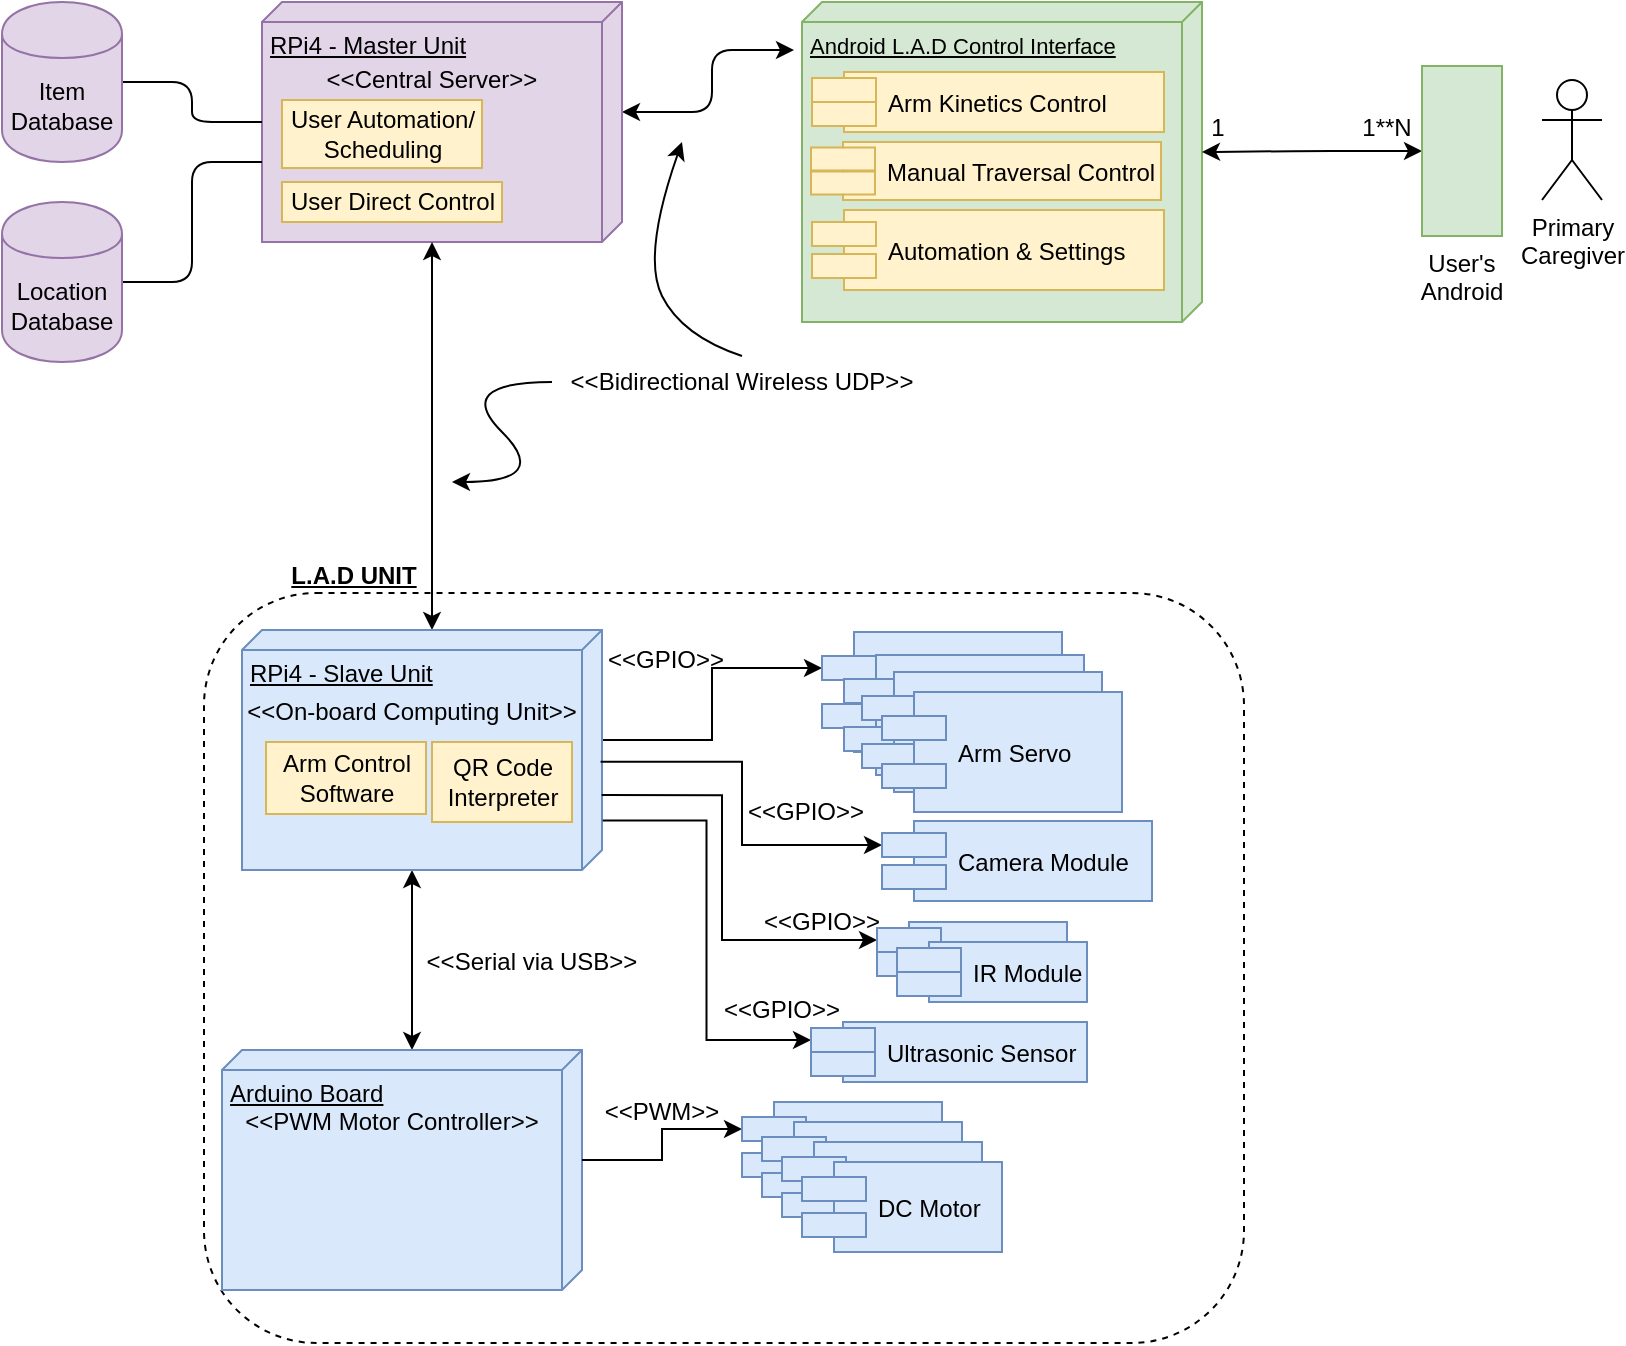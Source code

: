<mxfile version="12.0.2" type="google" pages="1"><diagram id="2tXRXLTsU77u-D5ke1Wu" name="Page-1"><mxGraphModel dx="1093" dy="796" grid="1" gridSize="10" guides="1" tooltips="1" connect="1" arrows="1" fold="1" page="1" pageScale="1" pageWidth="1100" pageHeight="850" math="0" shadow="0"><root><mxCell id="0"/><mxCell id="1" parent="0"/><mxCell id="Igqfut0wrf0vYD5VxPxS-41" value="" style="rounded=1;html=1;labelBackgroundColor=none;textOpacity=90;dashed=1;" parent="1" vertex="1"><mxGeometry x="361" y="405.5" width="520" height="375" as="geometry"/></mxCell><mxCell id="Igqfut0wrf0vYD5VxPxS-1" value="Primary&lt;br&gt;Caregiver" style="shape=umlActor;verticalLabelPosition=bottom;labelBackgroundColor=#ffffff;verticalAlign=top;html=1;outlineConnect=0;" parent="1" vertex="1"><mxGeometry x="1030" y="149" width="30" height="60" as="geometry"/></mxCell><mxCell id="Igqfut0wrf0vYD5VxPxS-38" style="edgeStyle=orthogonalEdgeStyle;rounded=1;orthogonalLoop=1;jettySize=auto;html=1;exitX=0;exitY=0;exitDx=55;exitDy=0;exitPerimeter=0;entryX=0.15;entryY=1.02;entryDx=0;entryDy=0;entryPerimeter=0;startArrow=classic;startFill=1;endArrow=classic;endFill=1;" parent="1" source="Igqfut0wrf0vYD5VxPxS-4" target="Igqfut0wrf0vYD5VxPxS-24" edge="1"><mxGeometry relative="1" as="geometry"/></mxCell><mxCell id="Igqfut0wrf0vYD5VxPxS-4" value="RPi4 - Master Unit" style="verticalAlign=top;align=left;spacingTop=8;spacingLeft=2;spacingRight=12;shape=cube;size=10;direction=south;fontStyle=4;html=1;fillColor=#e1d5e7;strokeColor=#9673a6;" parent="1" vertex="1"><mxGeometry x="390" y="110" width="180" height="120" as="geometry"/></mxCell><mxCell id="Igqfut0wrf0vYD5VxPxS-13" style="edgeStyle=orthogonalEdgeStyle;rounded=1;orthogonalLoop=1;jettySize=auto;html=1;exitX=0;exitY=0;exitDx=0;exitDy=85;exitPerimeter=0;entryX=0;entryY=0;entryDx=120;entryDy=95;entryPerimeter=0;endArrow=classic;endFill=1;startArrow=classic;startFill=1;" parent="1" source="Igqfut0wrf0vYD5VxPxS-5" target="Igqfut0wrf0vYD5VxPxS-4" edge="1"><mxGeometry relative="1" as="geometry"/></mxCell><mxCell id="Igqfut0wrf0vYD5VxPxS-20" style="edgeStyle=orthogonalEdgeStyle;rounded=1;orthogonalLoop=1;jettySize=auto;html=1;exitX=0;exitY=0;exitDx=120;exitDy=95;exitPerimeter=0;entryX=0;entryY=0;entryDx=0;entryDy=85;entryPerimeter=0;startArrow=classic;startFill=1;endArrow=classic;endFill=1;" parent="1" source="Igqfut0wrf0vYD5VxPxS-5" target="Igqfut0wrf0vYD5VxPxS-16" edge="1"><mxGeometry relative="1" as="geometry"/></mxCell><mxCell id="BjJI28QUoBxcN2RqM5Zi-13" style="edgeStyle=orthogonalEdgeStyle;rounded=0;orthogonalLoop=1;jettySize=auto;html=1;exitX=0;exitY=0;exitDx=55;exitDy=0;exitPerimeter=0;entryX=0;entryY=0.3;entryDx=0;entryDy=0;startArrow=none;startFill=0;endArrow=classic;endFill=1;" parent="1" source="Igqfut0wrf0vYD5VxPxS-5" target="BjJI28QUoBxcN2RqM5Zi-9" edge="1"><mxGeometry relative="1" as="geometry"/></mxCell><mxCell id="Igqfut0wrf0vYD5VxPxS-5" value="RPi4 - Slave Unit" style="verticalAlign=top;align=left;spacingTop=8;spacingLeft=2;spacingRight=12;shape=cube;size=10;direction=south;fontStyle=4;html=1;fillColor=#dae8fc;strokeColor=#6c8ebf;" parent="1" vertex="1"><mxGeometry x="380" y="424" width="180" height="120" as="geometry"/></mxCell><mxCell id="Igqfut0wrf0vYD5VxPxS-6" value="&amp;lt;&amp;lt;Central Server&amp;gt;&amp;gt;" style="text;html=1;strokeColor=none;fillColor=none;align=center;verticalAlign=middle;whiteSpace=wrap;rounded=0;" parent="1" vertex="1"><mxGeometry x="410" y="139" width="130" height="20" as="geometry"/></mxCell><mxCell id="Igqfut0wrf0vYD5VxPxS-7" value="&amp;lt;&amp;lt;On-board Computing Unit&amp;gt;&amp;gt;" style="text;html=1;strokeColor=none;fillColor=none;align=center;verticalAlign=middle;whiteSpace=wrap;rounded=0;" parent="1" vertex="1"><mxGeometry x="380" y="455" width="170" height="20" as="geometry"/></mxCell><mxCell id="Igqfut0wrf0vYD5VxPxS-10" style="edgeStyle=orthogonalEdgeStyle;rounded=1;orthogonalLoop=1;jettySize=auto;html=1;exitX=1;exitY=0.5;exitDx=0;exitDy=0;endArrow=none;endFill=0;" parent="1" source="Igqfut0wrf0vYD5VxPxS-8" target="Igqfut0wrf0vYD5VxPxS-4" edge="1"><mxGeometry relative="1" as="geometry"/></mxCell><mxCell id="Igqfut0wrf0vYD5VxPxS-8" value="Item Database" style="shape=cylinder;whiteSpace=wrap;html=1;boundedLbl=1;backgroundOutline=1;fillColor=#e1d5e7;strokeColor=#9673a6;" parent="1" vertex="1"><mxGeometry x="260" y="110" width="60" height="80" as="geometry"/></mxCell><mxCell id="Igqfut0wrf0vYD5VxPxS-11" style="edgeStyle=orthogonalEdgeStyle;rounded=1;orthogonalLoop=1;jettySize=auto;html=1;exitX=1;exitY=0.5;exitDx=0;exitDy=0;entryX=0.667;entryY=1;entryDx=0;entryDy=0;entryPerimeter=0;endArrow=none;endFill=0;" parent="1" source="Igqfut0wrf0vYD5VxPxS-9" target="Igqfut0wrf0vYD5VxPxS-4" edge="1"><mxGeometry relative="1" as="geometry"/></mxCell><mxCell id="Igqfut0wrf0vYD5VxPxS-9" value="Location Database" style="shape=cylinder;whiteSpace=wrap;html=1;boundedLbl=1;backgroundOutline=1;fillColor=#e1d5e7;strokeColor=#9673a6;" parent="1" vertex="1"><mxGeometry x="260" y="210" width="60" height="80" as="geometry"/></mxCell><mxCell id="Igqfut0wrf0vYD5VxPxS-14" value="&amp;lt;&amp;lt;Bidirectional Wireless UDP&amp;gt;&amp;gt;" style="text;html=1;strokeColor=none;fillColor=none;align=center;verticalAlign=middle;whiteSpace=wrap;rounded=0;rotation=0;" parent="1" vertex="1"><mxGeometry x="540" y="290" width="180" height="20" as="geometry"/></mxCell><mxCell id="Igqfut0wrf0vYD5VxPxS-16" value="Arduino Board" style="verticalAlign=top;align=left;spacingTop=8;spacingLeft=2;spacingRight=12;shape=cube;size=10;direction=south;fontStyle=4;html=1;fillColor=#dae8fc;strokeColor=#6c8ebf;" parent="1" vertex="1"><mxGeometry x="370" y="634" width="180" height="120" as="geometry"/></mxCell><mxCell id="Igqfut0wrf0vYD5VxPxS-17" value="&amp;lt;&amp;lt;PWM Motor Controller&amp;gt;&amp;gt;" style="text;html=1;strokeColor=none;fillColor=none;align=center;verticalAlign=middle;whiteSpace=wrap;rounded=0;" parent="1" vertex="1"><mxGeometry x="375" y="660" width="160" height="20" as="geometry"/></mxCell><mxCell id="Igqfut0wrf0vYD5VxPxS-21" value="&amp;lt;&amp;lt;Serial via USB&amp;gt;&amp;gt;" style="text;html=1;strokeColor=none;fillColor=none;align=center;verticalAlign=middle;whiteSpace=wrap;rounded=0;rotation=0;" parent="1" vertex="1"><mxGeometry x="470" y="580" width="110" height="20" as="geometry"/></mxCell><mxCell id="Igqfut0wrf0vYD5VxPxS-24" value="&lt;font style=&quot;font-size: 11px&quot;&gt;Android L.A.D Control Interface&lt;/font&gt;" style="verticalAlign=top;align=left;spacingTop=8;spacingLeft=2;spacingRight=12;shape=cube;size=10;direction=south;fontStyle=4;html=1;fillColor=#d5e8d4;strokeColor=#82b366;" parent="1" vertex="1"><mxGeometry x="660" y="110" width="200" height="160" as="geometry"/></mxCell><mxCell id="Igqfut0wrf0vYD5VxPxS-25" value="Arm Kinetics Control" style="shape=component;align=left;spacingLeft=36;fillColor=#fff2cc;strokeColor=#d6b656;" parent="1" vertex="1"><mxGeometry x="665" y="145" width="176" height="30" as="geometry"/></mxCell><mxCell id="Igqfut0wrf0vYD5VxPxS-26" value="Manual Traversal Control" style="shape=component;align=left;spacingLeft=36;fillColor=#fff2cc;strokeColor=#d6b656;" parent="1" vertex="1"><mxGeometry x="664.5" y="180" width="175" height="29" as="geometry"/></mxCell><mxCell id="Igqfut0wrf0vYD5VxPxS-27" value="Automation &amp; Settings" style="shape=component;align=left;spacingLeft=36;fillColor=#fff2cc;strokeColor=#d6b656;" parent="1" vertex="1"><mxGeometry x="665" y="214" width="176" height="40" as="geometry"/></mxCell><mxCell id="Igqfut0wrf0vYD5VxPxS-29" value="1" style="text;html=1;strokeColor=none;fillColor=none;align=center;verticalAlign=middle;whiteSpace=wrap;rounded=0;" parent="1" vertex="1"><mxGeometry x="863" y="163" width="10" height="20" as="geometry"/></mxCell><mxCell id="Igqfut0wrf0vYD5VxPxS-30" value="1**N" style="text;html=1;strokeColor=none;fillColor=none;align=center;verticalAlign=middle;whiteSpace=wrap;rounded=0;" parent="1" vertex="1"><mxGeometry x="940" y="163" width="25" height="20" as="geometry"/></mxCell><mxCell id="Igqfut0wrf0vYD5VxPxS-34" style="edgeStyle=orthogonalEdgeStyle;rounded=1;orthogonalLoop=1;jettySize=auto;html=1;entryX=0;entryY=0;entryDx=75;entryDy=0;entryPerimeter=0;startArrow=classic;startFill=1;endArrow=classic;endFill=1;" parent="1" source="Igqfut0wrf0vYD5VxPxS-33" target="Igqfut0wrf0vYD5VxPxS-24" edge="1"><mxGeometry relative="1" as="geometry"/></mxCell><mxCell id="Igqfut0wrf0vYD5VxPxS-33" value="User's Android" style="rounded=0;whiteSpace=wrap;html=1;rotation=0;labelPosition=center;verticalLabelPosition=bottom;align=center;verticalAlign=top;fillColor=#d5e8d4;strokeColor=#82b366;" parent="1" vertex="1"><mxGeometry x="970" y="142" width="40" height="85" as="geometry"/></mxCell><mxCell id="Igqfut0wrf0vYD5VxPxS-39" value="" style="curved=1;endArrow=classic;html=1;" parent="1" edge="1"><mxGeometry width="50" height="50" relative="1" as="geometry"><mxPoint x="535" y="300" as="sourcePoint"/><mxPoint x="485" y="350" as="targetPoint"/><Array as="points"><mxPoint x="485" y="300"/><mxPoint x="535" y="350"/></Array></mxGeometry></mxCell><mxCell id="Igqfut0wrf0vYD5VxPxS-40" value="" style="curved=1;endArrow=classic;html=1;" parent="1" edge="1"><mxGeometry width="50" height="50" relative="1" as="geometry"><mxPoint x="630" y="287" as="sourcePoint"/><mxPoint x="600" y="180" as="targetPoint"/><Array as="points"><mxPoint x="630" y="287"/><mxPoint x="600" y="277"/><mxPoint x="580" y="237"/></Array></mxGeometry></mxCell><mxCell id="BjJI28QUoBxcN2RqM5Zi-1" value="L.A.D UNIT" style="text;html=1;strokeColor=none;fillColor=none;align=center;verticalAlign=middle;whiteSpace=wrap;rounded=0;fontStyle=5" parent="1" vertex="1"><mxGeometry x="391" y="387" width="90" height="20" as="geometry"/></mxCell><mxCell id="BjJI28QUoBxcN2RqM5Zi-7" style="edgeStyle=orthogonalEdgeStyle;rounded=0;orthogonalLoop=1;jettySize=auto;html=1;exitX=0;exitY=0.3;exitDx=0;exitDy=0;entryX=0;entryY=0;entryDx=55;entryDy=0;entryPerimeter=0;startArrow=classic;startFill=1;endArrow=none;endFill=0;" parent="1" source="BjJI28QUoBxcN2RqM5Zi-3" target="Igqfut0wrf0vYD5VxPxS-16" edge="1"><mxGeometry relative="1" as="geometry"/></mxCell><mxCell id="BjJI28QUoBxcN2RqM5Zi-3" value="DC Motor" style="shape=component;align=left;spacingLeft=36;fillColor=#dae8fc;strokeColor=#6c8ebf;" parent="1" vertex="1"><mxGeometry x="630" y="660" width="100" height="45" as="geometry"/></mxCell><mxCell id="BjJI28QUoBxcN2RqM5Zi-4" value="DC Motor" style="shape=component;align=left;spacingLeft=36;fillColor=#dae8fc;strokeColor=#6c8ebf;" parent="1" vertex="1"><mxGeometry x="640" y="670" width="100" height="45" as="geometry"/></mxCell><mxCell id="BjJI28QUoBxcN2RqM5Zi-5" value="DC Motor" style="shape=component;align=left;spacingLeft=36;fillColor=#dae8fc;strokeColor=#6c8ebf;" parent="1" vertex="1"><mxGeometry x="650" y="680" width="100" height="45" as="geometry"/></mxCell><mxCell id="BjJI28QUoBxcN2RqM5Zi-6" value="DC Motor" style="shape=component;align=left;spacingLeft=36;fillColor=#dae8fc;strokeColor=#6c8ebf;" parent="1" vertex="1"><mxGeometry x="660" y="690" width="100" height="45" as="geometry"/></mxCell><mxCell id="BjJI28QUoBxcN2RqM5Zi-8" value="&amp;lt;&amp;lt;PWM&amp;gt;&amp;gt;" style="text;html=1;strokeColor=none;fillColor=none;align=center;verticalAlign=middle;whiteSpace=wrap;rounded=0;" parent="1" vertex="1"><mxGeometry x="560" y="655" width="60" height="20" as="geometry"/></mxCell><mxCell id="BjJI28QUoBxcN2RqM5Zi-9" value="Arm Servo" style="shape=component;align=left;spacingLeft=36;fillColor=#dae8fc;strokeColor=#6c8ebf;" parent="1" vertex="1"><mxGeometry x="670" y="425" width="120" height="60" as="geometry"/></mxCell><mxCell id="BjJI28QUoBxcN2RqM5Zi-10" value="Arm Servo" style="shape=component;align=left;spacingLeft=36;fillColor=#dae8fc;strokeColor=#6c8ebf;" parent="1" vertex="1"><mxGeometry x="681" y="436.5" width="120" height="60" as="geometry"/></mxCell><mxCell id="BjJI28QUoBxcN2RqM5Zi-11" value="Arm Servo" style="shape=component;align=left;spacingLeft=36;fillColor=#dae8fc;strokeColor=#6c8ebf;" parent="1" vertex="1"><mxGeometry x="690" y="445" width="120" height="60" as="geometry"/></mxCell><mxCell id="BjJI28QUoBxcN2RqM5Zi-12" value="Arm Servo" style="shape=component;align=left;spacingLeft=36;fillColor=#dae8fc;strokeColor=#6c8ebf;" parent="1" vertex="1"><mxGeometry x="700" y="455" width="120" height="60" as="geometry"/></mxCell><mxCell id="5KyXO8EbVaZGK_sM3eMh-1" style="edgeStyle=orthogonalEdgeStyle;rounded=0;orthogonalLoop=1;jettySize=auto;html=1;exitX=0;exitY=0.3;exitDx=0;exitDy=0;entryX=0.549;entryY=0.004;entryDx=0;entryDy=0;entryPerimeter=0;startArrow=classic;startFill=1;endArrow=none;endFill=0;" edge="1" parent="1" source="BjJI28QUoBxcN2RqM5Zi-14" target="Igqfut0wrf0vYD5VxPxS-5"><mxGeometry relative="1" as="geometry"/></mxCell><mxCell id="BjJI28QUoBxcN2RqM5Zi-14" value="Camera Module" style="shape=component;align=left;spacingLeft=36;fillColor=#dae8fc;strokeColor=#6c8ebf;" parent="1" vertex="1"><mxGeometry x="700" y="519.5" width="135" height="40" as="geometry"/></mxCell><mxCell id="5KyXO8EbVaZGK_sM3eMh-3" value="&amp;lt;&amp;lt;GPIO&amp;gt;&amp;gt;" style="text;html=1;strokeColor=none;fillColor=none;align=center;verticalAlign=middle;whiteSpace=wrap;rounded=0;" vertex="1" parent="1"><mxGeometry x="557" y="429" width="70" height="20" as="geometry"/></mxCell><mxCell id="5KyXO8EbVaZGK_sM3eMh-6" value="Arm Control&lt;br&gt;Software" style="html=1;fillColor=#fff2cc;strokeColor=#d6b656;" vertex="1" parent="1"><mxGeometry x="392" y="480" width="80" height="36" as="geometry"/></mxCell><mxCell id="5KyXO8EbVaZGK_sM3eMh-7" value="User Automation/&lt;br&gt;Scheduling" style="html=1;fillColor=#fff2cc;strokeColor=#d6b656;" vertex="1" parent="1"><mxGeometry x="400" y="159" width="100" height="34" as="geometry"/></mxCell><mxCell id="5KyXO8EbVaZGK_sM3eMh-8" value="QR Code&lt;br&gt;Interpreter" style="html=1;fillColor=#fff2cc;strokeColor=#d6b656;" vertex="1" parent="1"><mxGeometry x="475" y="480" width="70" height="40" as="geometry"/></mxCell><mxCell id="5KyXO8EbVaZGK_sM3eMh-14" style="edgeStyle=orthogonalEdgeStyle;rounded=0;orthogonalLoop=1;jettySize=auto;html=1;exitX=0;exitY=0.3;exitDx=0;exitDy=0;entryX=0.688;entryY=0.001;entryDx=0;entryDy=0;entryPerimeter=0;startArrow=classic;startFill=1;endArrow=none;endFill=0;" edge="1" parent="1" source="5KyXO8EbVaZGK_sM3eMh-11" target="Igqfut0wrf0vYD5VxPxS-5"><mxGeometry relative="1" as="geometry"><Array as="points"><mxPoint x="620" y="579"/><mxPoint x="620" y="507"/></Array></mxGeometry></mxCell><mxCell id="5KyXO8EbVaZGK_sM3eMh-11" value="IR Module" style="shape=component;align=left;spacingLeft=36;fillColor=#dae8fc;strokeColor=#6c8ebf;" vertex="1" parent="1"><mxGeometry x="697.5" y="570" width="95" height="30" as="geometry"/></mxCell><mxCell id="5KyXO8EbVaZGK_sM3eMh-12" value="IR Module" style="shape=component;align=left;spacingLeft=36;fillColor=#dae8fc;strokeColor=#6c8ebf;" vertex="1" parent="1"><mxGeometry x="707.5" y="580" width="95" height="30" as="geometry"/></mxCell><mxCell id="5KyXO8EbVaZGK_sM3eMh-15" value="&amp;lt;&amp;lt;GPIO&amp;gt;&amp;gt;" style="text;html=1;strokeColor=none;fillColor=none;align=center;verticalAlign=middle;whiteSpace=wrap;rounded=0;" vertex="1" parent="1"><mxGeometry x="627" y="505" width="70" height="20" as="geometry"/></mxCell><mxCell id="5KyXO8EbVaZGK_sM3eMh-16" value="&amp;lt;&amp;lt;GPIO&amp;gt;&amp;gt;" style="text;html=1;strokeColor=none;fillColor=none;align=center;verticalAlign=middle;whiteSpace=wrap;rounded=0;" vertex="1" parent="1"><mxGeometry x="615" y="604" width="70" height="20" as="geometry"/></mxCell><mxCell id="5KyXO8EbVaZGK_sM3eMh-18" style="edgeStyle=orthogonalEdgeStyle;rounded=0;orthogonalLoop=1;jettySize=auto;html=1;exitX=0;exitY=0.3;exitDx=0;exitDy=0;entryX=0.794;entryY=-0.002;entryDx=0;entryDy=0;entryPerimeter=0;startArrow=classic;startFill=1;endArrow=none;endFill=0;" edge="1" parent="1" source="5KyXO8EbVaZGK_sM3eMh-17" target="Igqfut0wrf0vYD5VxPxS-5"><mxGeometry relative="1" as="geometry"/></mxCell><mxCell id="5KyXO8EbVaZGK_sM3eMh-17" value="Ultrasonic Sensor" style="shape=component;align=left;spacingLeft=36;fillColor=#dae8fc;strokeColor=#6c8ebf;" vertex="1" parent="1"><mxGeometry x="664.5" y="620" width="138" height="30" as="geometry"/></mxCell><mxCell id="5KyXO8EbVaZGK_sM3eMh-19" value="&amp;lt;&amp;lt;GPIO&amp;gt;&amp;gt;" style="text;html=1;strokeColor=none;fillColor=none;align=center;verticalAlign=middle;whiteSpace=wrap;rounded=0;" vertex="1" parent="1"><mxGeometry x="635" y="559.5" width="70" height="20" as="geometry"/></mxCell><mxCell id="5KyXO8EbVaZGK_sM3eMh-20" value="User Direct Control" style="html=1;fillColor=#fff2cc;strokeColor=#d6b656;" vertex="1" parent="1"><mxGeometry x="400" y="200" width="110" height="20" as="geometry"/></mxCell></root></mxGraphModel></diagram></mxfile>